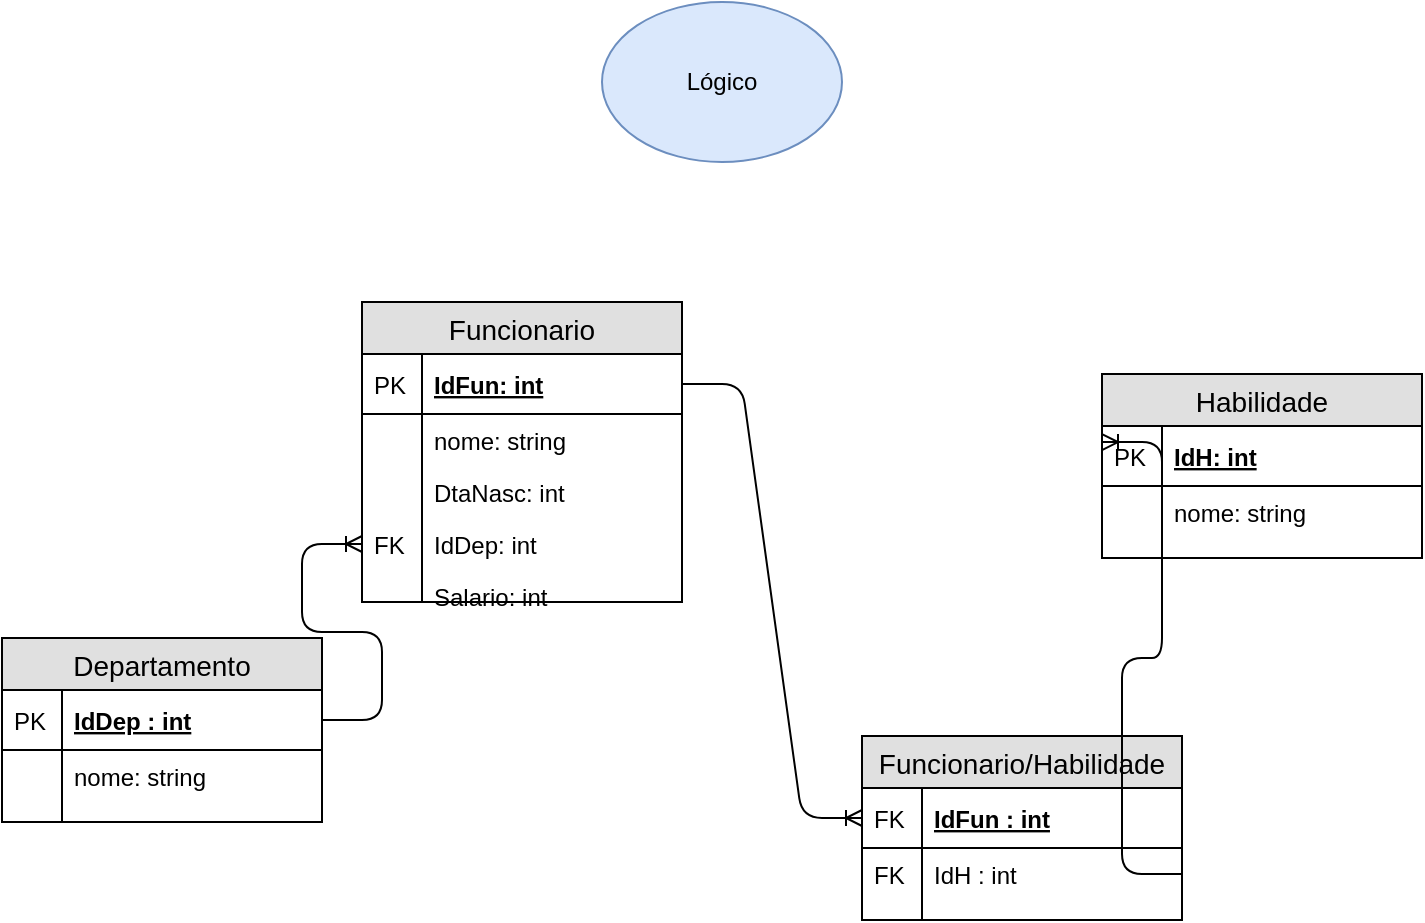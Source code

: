 <mxfile version="10.9.5" type="device"><diagram id="AY9sqkO5yrUwtGTozJK7" name="Page-1"><mxGraphModel dx="942" dy="644" grid="1" gridSize="10" guides="1" tooltips="1" connect="1" arrows="1" fold="1" page="1" pageScale="1" pageWidth="827" pageHeight="1169" math="0" shadow="0"><root><mxCell id="0"/><mxCell id="1" parent="0"/><mxCell id="QoKylN3jXSj53d26QThm-1" value="Lógico" style="ellipse;whiteSpace=wrap;html=1;fillColor=#dae8fc;strokeColor=#6c8ebf;" vertex="1" parent="1"><mxGeometry x="340" y="40" width="120" height="80" as="geometry"/></mxCell><mxCell id="QoKylN3jXSj53d26QThm-2" value="Funcionario" style="swimlane;fontStyle=0;childLayout=stackLayout;horizontal=1;startSize=26;fillColor=#e0e0e0;horizontalStack=0;resizeParent=1;resizeParentMax=0;resizeLast=0;collapsible=1;marginBottom=0;swimlaneFillColor=#ffffff;align=center;fontSize=14;" vertex="1" parent="1"><mxGeometry x="220" y="190" width="160" height="150" as="geometry"/></mxCell><mxCell id="QoKylN3jXSj53d26QThm-3" value="IdFun: int" style="shape=partialRectangle;top=0;left=0;right=0;bottom=1;align=left;verticalAlign=middle;fillColor=none;spacingLeft=34;spacingRight=4;overflow=hidden;rotatable=0;points=[[0,0.5],[1,0.5]];portConstraint=eastwest;dropTarget=0;fontStyle=5;fontSize=12;" vertex="1" parent="QoKylN3jXSj53d26QThm-2"><mxGeometry y="26" width="160" height="30" as="geometry"/></mxCell><mxCell id="QoKylN3jXSj53d26QThm-4" value="PK" style="shape=partialRectangle;top=0;left=0;bottom=0;fillColor=none;align=left;verticalAlign=middle;spacingLeft=4;spacingRight=4;overflow=hidden;rotatable=0;points=[];portConstraint=eastwest;part=1;fontSize=12;" vertex="1" connectable="0" parent="QoKylN3jXSj53d26QThm-3"><mxGeometry width="30" height="30" as="geometry"/></mxCell><mxCell id="QoKylN3jXSj53d26QThm-5" value="nome: string" style="shape=partialRectangle;top=0;left=0;right=0;bottom=0;align=left;verticalAlign=top;fillColor=none;spacingLeft=34;spacingRight=4;overflow=hidden;rotatable=0;points=[[0,0.5],[1,0.5]];portConstraint=eastwest;dropTarget=0;fontSize=12;" vertex="1" parent="QoKylN3jXSj53d26QThm-2"><mxGeometry y="56" width="160" height="26" as="geometry"/></mxCell><mxCell id="QoKylN3jXSj53d26QThm-6" value="" style="shape=partialRectangle;top=0;left=0;bottom=0;fillColor=none;align=left;verticalAlign=top;spacingLeft=4;spacingRight=4;overflow=hidden;rotatable=0;points=[];portConstraint=eastwest;part=1;fontSize=12;" vertex="1" connectable="0" parent="QoKylN3jXSj53d26QThm-5"><mxGeometry width="30" height="26" as="geometry"/></mxCell><mxCell id="QoKylN3jXSj53d26QThm-7" value="DtaNasc: int" style="shape=partialRectangle;top=0;left=0;right=0;bottom=0;align=left;verticalAlign=top;fillColor=none;spacingLeft=34;spacingRight=4;overflow=hidden;rotatable=0;points=[[0,0.5],[1,0.5]];portConstraint=eastwest;dropTarget=0;fontSize=12;" vertex="1" parent="QoKylN3jXSj53d26QThm-2"><mxGeometry y="82" width="160" height="26" as="geometry"/></mxCell><mxCell id="QoKylN3jXSj53d26QThm-8" value="" style="shape=partialRectangle;top=0;left=0;bottom=0;fillColor=none;align=left;verticalAlign=top;spacingLeft=4;spacingRight=4;overflow=hidden;rotatable=0;points=[];portConstraint=eastwest;part=1;fontSize=12;" vertex="1" connectable="0" parent="QoKylN3jXSj53d26QThm-7"><mxGeometry width="30" height="26" as="geometry"/></mxCell><mxCell id="QoKylN3jXSj53d26QThm-9" value="IdDep: int" style="shape=partialRectangle;top=0;left=0;right=0;bottom=0;align=left;verticalAlign=top;fillColor=none;spacingLeft=34;spacingRight=4;overflow=hidden;rotatable=0;points=[[0,0.5],[1,0.5]];portConstraint=eastwest;dropTarget=0;fontSize=12;" vertex="1" parent="QoKylN3jXSj53d26QThm-2"><mxGeometry y="108" width="160" height="26" as="geometry"/></mxCell><mxCell id="QoKylN3jXSj53d26QThm-10" value="FK" style="shape=partialRectangle;top=0;left=0;bottom=0;fillColor=none;align=left;verticalAlign=top;spacingLeft=4;spacingRight=4;overflow=hidden;rotatable=0;points=[];portConstraint=eastwest;part=1;fontSize=12;" vertex="1" connectable="0" parent="QoKylN3jXSj53d26QThm-9"><mxGeometry width="30" height="26" as="geometry"/></mxCell><mxCell id="QoKylN3jXSj53d26QThm-11" value="Salario: int" style="shape=partialRectangle;top=0;left=0;right=0;bottom=0;align=left;verticalAlign=top;fillColor=none;spacingLeft=34;spacingRight=4;overflow=hidden;rotatable=0;points=[[0,0.5],[1,0.5]];portConstraint=eastwest;dropTarget=0;fontSize=12;" vertex="1" parent="QoKylN3jXSj53d26QThm-2"><mxGeometry y="134" width="160" height="16" as="geometry"/></mxCell><mxCell id="QoKylN3jXSj53d26QThm-12" value="" style="shape=partialRectangle;top=0;left=0;bottom=0;fillColor=none;align=left;verticalAlign=top;spacingLeft=4;spacingRight=4;overflow=hidden;rotatable=0;points=[];portConstraint=eastwest;part=1;fontSize=12;" vertex="1" connectable="0" parent="QoKylN3jXSj53d26QThm-11"><mxGeometry width="30" height="16" as="geometry"/></mxCell><mxCell id="QoKylN3jXSj53d26QThm-13" value="Departamento" style="swimlane;fontStyle=0;childLayout=stackLayout;horizontal=1;startSize=26;fillColor=#e0e0e0;horizontalStack=0;resizeParent=1;resizeParentMax=0;resizeLast=0;collapsible=1;marginBottom=0;swimlaneFillColor=#ffffff;align=center;fontSize=14;" vertex="1" parent="1"><mxGeometry x="40" y="358" width="160" height="92" as="geometry"/></mxCell><mxCell id="QoKylN3jXSj53d26QThm-14" value="IdDep : int" style="shape=partialRectangle;top=0;left=0;right=0;bottom=1;align=left;verticalAlign=middle;fillColor=none;spacingLeft=34;spacingRight=4;overflow=hidden;rotatable=0;points=[[0,0.5],[1,0.5]];portConstraint=eastwest;dropTarget=0;fontStyle=5;fontSize=12;" vertex="1" parent="QoKylN3jXSj53d26QThm-13"><mxGeometry y="26" width="160" height="30" as="geometry"/></mxCell><mxCell id="QoKylN3jXSj53d26QThm-15" value="PK" style="shape=partialRectangle;top=0;left=0;bottom=0;fillColor=none;align=left;verticalAlign=middle;spacingLeft=4;spacingRight=4;overflow=hidden;rotatable=0;points=[];portConstraint=eastwest;part=1;fontSize=12;" vertex="1" connectable="0" parent="QoKylN3jXSj53d26QThm-14"><mxGeometry width="30" height="30" as="geometry"/></mxCell><mxCell id="QoKylN3jXSj53d26QThm-16" value="nome: string" style="shape=partialRectangle;top=0;left=0;right=0;bottom=0;align=left;verticalAlign=top;fillColor=none;spacingLeft=34;spacingRight=4;overflow=hidden;rotatable=0;points=[[0,0.5],[1,0.5]];portConstraint=eastwest;dropTarget=0;fontSize=12;" vertex="1" parent="QoKylN3jXSj53d26QThm-13"><mxGeometry y="56" width="160" height="26" as="geometry"/></mxCell><mxCell id="QoKylN3jXSj53d26QThm-17" value="" style="shape=partialRectangle;top=0;left=0;bottom=0;fillColor=none;align=left;verticalAlign=top;spacingLeft=4;spacingRight=4;overflow=hidden;rotatable=0;points=[];portConstraint=eastwest;part=1;fontSize=12;" vertex="1" connectable="0" parent="QoKylN3jXSj53d26QThm-16"><mxGeometry width="30" height="26" as="geometry"/></mxCell><mxCell id="QoKylN3jXSj53d26QThm-22" value="" style="shape=partialRectangle;top=0;left=0;right=0;bottom=0;align=left;verticalAlign=top;fillColor=none;spacingLeft=34;spacingRight=4;overflow=hidden;rotatable=0;points=[[0,0.5],[1,0.5]];portConstraint=eastwest;dropTarget=0;fontSize=12;" vertex="1" parent="QoKylN3jXSj53d26QThm-13"><mxGeometry y="82" width="160" height="10" as="geometry"/></mxCell><mxCell id="QoKylN3jXSj53d26QThm-23" value="" style="shape=partialRectangle;top=0;left=0;bottom=0;fillColor=none;align=left;verticalAlign=top;spacingLeft=4;spacingRight=4;overflow=hidden;rotatable=0;points=[];portConstraint=eastwest;part=1;fontSize=12;" vertex="1" connectable="0" parent="QoKylN3jXSj53d26QThm-22"><mxGeometry width="30" height="10" as="geometry"/></mxCell><mxCell id="QoKylN3jXSj53d26QThm-24" value="Habilidade" style="swimlane;fontStyle=0;childLayout=stackLayout;horizontal=1;startSize=26;fillColor=#e0e0e0;horizontalStack=0;resizeParent=1;resizeParentMax=0;resizeLast=0;collapsible=1;marginBottom=0;swimlaneFillColor=#ffffff;align=center;fontSize=14;" vertex="1" parent="1"><mxGeometry x="590" y="226" width="160" height="92" as="geometry"/></mxCell><mxCell id="QoKylN3jXSj53d26QThm-25" value="IdH: int" style="shape=partialRectangle;top=0;left=0;right=0;bottom=1;align=left;verticalAlign=middle;fillColor=none;spacingLeft=34;spacingRight=4;overflow=hidden;rotatable=0;points=[[0,0.5],[1,0.5]];portConstraint=eastwest;dropTarget=0;fontStyle=5;fontSize=12;" vertex="1" parent="QoKylN3jXSj53d26QThm-24"><mxGeometry y="26" width="160" height="30" as="geometry"/></mxCell><mxCell id="QoKylN3jXSj53d26QThm-26" value="PK" style="shape=partialRectangle;top=0;left=0;bottom=0;fillColor=none;align=left;verticalAlign=middle;spacingLeft=4;spacingRight=4;overflow=hidden;rotatable=0;points=[];portConstraint=eastwest;part=1;fontSize=12;" vertex="1" connectable="0" parent="QoKylN3jXSj53d26QThm-25"><mxGeometry width="30" height="30" as="geometry"/></mxCell><mxCell id="QoKylN3jXSj53d26QThm-27" value="nome: string" style="shape=partialRectangle;top=0;left=0;right=0;bottom=0;align=left;verticalAlign=top;fillColor=none;spacingLeft=34;spacingRight=4;overflow=hidden;rotatable=0;points=[[0,0.5],[1,0.5]];portConstraint=eastwest;dropTarget=0;fontSize=12;" vertex="1" parent="QoKylN3jXSj53d26QThm-24"><mxGeometry y="56" width="160" height="26" as="geometry"/></mxCell><mxCell id="QoKylN3jXSj53d26QThm-28" value="" style="shape=partialRectangle;top=0;left=0;bottom=0;fillColor=none;align=left;verticalAlign=top;spacingLeft=4;spacingRight=4;overflow=hidden;rotatable=0;points=[];portConstraint=eastwest;part=1;fontSize=12;" vertex="1" connectable="0" parent="QoKylN3jXSj53d26QThm-27"><mxGeometry width="30" height="26" as="geometry"/></mxCell><mxCell id="QoKylN3jXSj53d26QThm-31" value="" style="shape=partialRectangle;top=0;left=0;right=0;bottom=0;align=left;verticalAlign=top;fillColor=none;spacingLeft=34;spacingRight=4;overflow=hidden;rotatable=0;points=[[0,0.5],[1,0.5]];portConstraint=eastwest;dropTarget=0;fontSize=12;" vertex="1" parent="QoKylN3jXSj53d26QThm-24"><mxGeometry y="82" width="160" height="10" as="geometry"/></mxCell><mxCell id="QoKylN3jXSj53d26QThm-32" value="" style="shape=partialRectangle;top=0;left=0;bottom=0;fillColor=none;align=left;verticalAlign=top;spacingLeft=4;spacingRight=4;overflow=hidden;rotatable=0;points=[];portConstraint=eastwest;part=1;fontSize=12;" vertex="1" connectable="0" parent="QoKylN3jXSj53d26QThm-31"><mxGeometry width="30" height="10" as="geometry"/></mxCell><mxCell id="QoKylN3jXSj53d26QThm-40" value="Funcionario/Habilidade" style="swimlane;fontStyle=0;childLayout=stackLayout;horizontal=1;startSize=26;fillColor=#e0e0e0;horizontalStack=0;resizeParent=1;resizeParentMax=0;resizeLast=0;collapsible=1;marginBottom=0;swimlaneFillColor=#ffffff;align=center;fontSize=14;" vertex="1" parent="1"><mxGeometry x="470" y="407" width="160" height="92" as="geometry"/></mxCell><mxCell id="QoKylN3jXSj53d26QThm-41" value="IdFun : int" style="shape=partialRectangle;top=0;left=0;right=0;bottom=1;align=left;verticalAlign=middle;fillColor=none;spacingLeft=34;spacingRight=4;overflow=hidden;rotatable=0;points=[[0,0.5],[1,0.5]];portConstraint=eastwest;dropTarget=0;fontStyle=5;fontSize=12;" vertex="1" parent="QoKylN3jXSj53d26QThm-40"><mxGeometry y="26" width="160" height="30" as="geometry"/></mxCell><mxCell id="QoKylN3jXSj53d26QThm-42" value="FK" style="shape=partialRectangle;top=0;left=0;bottom=0;fillColor=none;align=left;verticalAlign=middle;spacingLeft=4;spacingRight=4;overflow=hidden;rotatable=0;points=[];portConstraint=eastwest;part=1;fontSize=12;" vertex="1" connectable="0" parent="QoKylN3jXSj53d26QThm-41"><mxGeometry width="30" height="30" as="geometry"/></mxCell><mxCell id="QoKylN3jXSj53d26QThm-43" value="IdH : int" style="shape=partialRectangle;top=0;left=0;right=0;bottom=0;align=left;verticalAlign=top;fillColor=none;spacingLeft=34;spacingRight=4;overflow=hidden;rotatable=0;points=[[0,0.5],[1,0.5]];portConstraint=eastwest;dropTarget=0;fontSize=12;" vertex="1" parent="QoKylN3jXSj53d26QThm-40"><mxGeometry y="56" width="160" height="26" as="geometry"/></mxCell><mxCell id="QoKylN3jXSj53d26QThm-44" value="FK" style="shape=partialRectangle;top=0;left=0;bottom=0;fillColor=none;align=left;verticalAlign=top;spacingLeft=4;spacingRight=4;overflow=hidden;rotatable=0;points=[];portConstraint=eastwest;part=1;fontSize=12;" vertex="1" connectable="0" parent="QoKylN3jXSj53d26QThm-43"><mxGeometry width="30" height="26" as="geometry"/></mxCell><mxCell id="QoKylN3jXSj53d26QThm-45" value="" style="shape=partialRectangle;top=0;left=0;right=0;bottom=0;align=left;verticalAlign=top;fillColor=none;spacingLeft=34;spacingRight=4;overflow=hidden;rotatable=0;points=[[0,0.5],[1,0.5]];portConstraint=eastwest;dropTarget=0;fontSize=12;" vertex="1" parent="QoKylN3jXSj53d26QThm-40"><mxGeometry y="82" width="160" height="10" as="geometry"/></mxCell><mxCell id="QoKylN3jXSj53d26QThm-46" value="" style="shape=partialRectangle;top=0;left=0;bottom=0;fillColor=none;align=left;verticalAlign=top;spacingLeft=4;spacingRight=4;overflow=hidden;rotatable=0;points=[];portConstraint=eastwest;part=1;fontSize=12;" vertex="1" connectable="0" parent="QoKylN3jXSj53d26QThm-45"><mxGeometry width="30" height="10" as="geometry"/></mxCell><mxCell id="QoKylN3jXSj53d26QThm-47" value="" style="edgeStyle=entityRelationEdgeStyle;fontSize=12;html=1;endArrow=ERoneToMany;entryX=0;entryY=0.5;entryDx=0;entryDy=0;exitX=1;exitY=0.5;exitDx=0;exitDy=0;" edge="1" parent="1" source="QoKylN3jXSj53d26QThm-14" target="QoKylN3jXSj53d26QThm-9"><mxGeometry width="100" height="100" relative="1" as="geometry"><mxPoint x="90" y="350" as="sourcePoint"/><mxPoint x="190" y="250" as="targetPoint"/></mxGeometry></mxCell><mxCell id="QoKylN3jXSj53d26QThm-49" value="" style="edgeStyle=entityRelationEdgeStyle;fontSize=12;html=1;endArrow=ERoneToMany;exitX=1;exitY=0.5;exitDx=0;exitDy=0;entryX=0;entryY=0.5;entryDx=0;entryDy=0;" edge="1" parent="1" source="QoKylN3jXSj53d26QThm-3" target="QoKylN3jXSj53d26QThm-41"><mxGeometry width="100" height="100" relative="1" as="geometry"><mxPoint x="390" y="320" as="sourcePoint"/><mxPoint x="490" y="220" as="targetPoint"/></mxGeometry></mxCell><mxCell id="QoKylN3jXSj53d26QThm-53" value="" style="edgeStyle=entityRelationEdgeStyle;fontSize=12;html=1;endArrow=ERoneToMany;entryX=0;entryY=0.267;entryDx=0;entryDy=0;entryPerimeter=0;exitX=1;exitY=0.5;exitDx=0;exitDy=0;" edge="1" parent="1" source="QoKylN3jXSj53d26QThm-43" target="QoKylN3jXSj53d26QThm-25"><mxGeometry width="100" height="100" relative="1" as="geometry"><mxPoint x="480" y="360" as="sourcePoint"/><mxPoint x="580" y="260" as="targetPoint"/></mxGeometry></mxCell></root></mxGraphModel></diagram><diagram id="T8V9Md8eGCI8-JpxKFG3" name="Page-2"><mxGraphModel dx="942" dy="1813" grid="1" gridSize="10" guides="1" tooltips="1" connect="1" arrows="1" fold="1" page="1" pageScale="1" pageWidth="827" pageHeight="1169" math="0" shadow="0"><root><mxCell id="fG_8YLdmwg3O1hXR8yL9-0"/><mxCell id="fG_8YLdmwg3O1hXR8yL9-1" parent="fG_8YLdmwg3O1hXR8yL9-0"/><mxCell id="fG_8YLdmwg3O1hXR8yL9-2" value="Conceitual" style="ellipse;whiteSpace=wrap;html=1;fillColor=#dae8fc;strokeColor=#6c8ebf;" vertex="1" parent="fG_8YLdmwg3O1hXR8yL9-1"><mxGeometry x="330" y="-1130" width="120" height="80" as="geometry"/></mxCell><mxCell id="fG_8YLdmwg3O1hXR8yL9-3" value="Funcionário" style="rounded=0;whiteSpace=wrap;html=1;" vertex="1" parent="fG_8YLdmwg3O1hXR8yL9-1"><mxGeometry x="353" y="-955" width="120" height="60" as="geometry"/></mxCell><mxCell id="Ahcc9ffJZkJoDvz7DtEs-1" value="Departamento" style="rounded=0;whiteSpace=wrap;html=1;" vertex="1" parent="fG_8YLdmwg3O1hXR8yL9-1"><mxGeometry x="20" y="-955" width="120" height="60" as="geometry"/></mxCell><mxCell id="Ahcc9ffJZkJoDvz7DtEs-2" value="" style="endArrow=none;html=1;exitX=1;exitY=0.5;exitDx=0;exitDy=0;entryX=0;entryY=0.5;entryDx=0;entryDy=0;" edge="1" parent="fG_8YLdmwg3O1hXR8yL9-1" source="Ahcc9ffJZkJoDvz7DtEs-3" target="fG_8YLdmwg3O1hXR8yL9-3"><mxGeometry width="50" height="50" relative="1" as="geometry"><mxPoint x="200" y="-180" as="sourcePoint"/><mxPoint x="250" y="-230" as="targetPoint"/></mxGeometry></mxCell><mxCell id="Ahcc9ffJZkJoDvz7DtEs-3" value="" style="rhombus;whiteSpace=wrap;html=1;" vertex="1" parent="fG_8YLdmwg3O1hXR8yL9-1"><mxGeometry x="210" y="-950" width="60" height="50" as="geometry"/></mxCell><mxCell id="Ahcc9ffJZkJoDvz7DtEs-5" value="" style="endArrow=none;html=1;exitX=1;exitY=0.5;exitDx=0;exitDy=0;entryX=0;entryY=0.5;entryDx=0;entryDy=0;" edge="1" parent="fG_8YLdmwg3O1hXR8yL9-1" source="Ahcc9ffJZkJoDvz7DtEs-1" target="Ahcc9ffJZkJoDvz7DtEs-3"><mxGeometry width="50" height="50" relative="1" as="geometry"><mxPoint x="230" y="-500" as="sourcePoint"/><mxPoint x="370" y="-460" as="targetPoint"/></mxGeometry></mxCell><mxCell id="Ahcc9ffJZkJoDvz7DtEs-6" value="" style="endArrow=none;html=1;entryX=0.7;entryY=0.1;entryDx=0;entryDy=0;entryPerimeter=0;" edge="1" parent="fG_8YLdmwg3O1hXR8yL9-1" source="Ahcc9ffJZkJoDvz7DtEs-8" target="54WVXPnIYfOd0o1B4uLy-6"><mxGeometry width="50" height="50" relative="1" as="geometry"><mxPoint x="413" y="-790" as="sourcePoint"/><mxPoint x="363" y="-915" as="targetPoint"/></mxGeometry></mxCell><mxCell id="Ahcc9ffJZkJoDvz7DtEs-8" value="" style="rhombus;whiteSpace=wrap;html=1;" vertex="1" parent="fG_8YLdmwg3O1hXR8yL9-1"><mxGeometry x="390" y="-840" width="60" height="50" as="geometry"/></mxCell><mxCell id="Ahcc9ffJZkJoDvz7DtEs-9" value="" style="endArrow=none;html=1;entryX=0.5;entryY=1;entryDx=0;entryDy=0;exitX=0.5;exitY=0;exitDx=0;exitDy=0;" edge="1" parent="fG_8YLdmwg3O1hXR8yL9-1" source="Ahcc9ffJZkJoDvz7DtEs-10" target="Ahcc9ffJZkJoDvz7DtEs-8"><mxGeometry width="50" height="50" relative="1" as="geometry"><mxPoint x="413" y="-790" as="sourcePoint"/><mxPoint x="413" y="-895" as="targetPoint"/></mxGeometry></mxCell><mxCell id="Ahcc9ffJZkJoDvz7DtEs-10" value="Salario" style="rounded=0;whiteSpace=wrap;html=1;" vertex="1" parent="fG_8YLdmwg3O1hXR8yL9-1"><mxGeometry x="360" y="-742" width="120" height="60" as="geometry"/></mxCell><mxCell id="54WVXPnIYfOd0o1B4uLy-0" value="" style="endArrow=none;html=1;entryX=1;entryY=0.5;entryDx=0;entryDy=0;" edge="1" parent="fG_8YLdmwg3O1hXR8yL9-1" source="54WVXPnIYfOd0o1B4uLy-1" target="fG_8YLdmwg3O1hXR8yL9-3"><mxGeometry width="50" height="50" relative="1" as="geometry"><mxPoint x="630" y="-925" as="sourcePoint"/><mxPoint x="363" y="-915" as="targetPoint"/></mxGeometry></mxCell><mxCell id="54WVXPnIYfOd0o1B4uLy-1" value="" style="rhombus;whiteSpace=wrap;html=1;" vertex="1" parent="fG_8YLdmwg3O1hXR8yL9-1"><mxGeometry x="520" y="-950" width="60" height="50" as="geometry"/></mxCell><mxCell id="54WVXPnIYfOd0o1B4uLy-2" value="" style="endArrow=none;html=1;entryX=1;entryY=0.5;entryDx=0;entryDy=0;" edge="1" parent="fG_8YLdmwg3O1hXR8yL9-1" target="54WVXPnIYfOd0o1B4uLy-1"><mxGeometry width="50" height="50" relative="1" as="geometry"><mxPoint x="630" y="-925" as="sourcePoint"/><mxPoint x="473" y="-925" as="targetPoint"/></mxGeometry></mxCell><mxCell id="54WVXPnIYfOd0o1B4uLy-3" value="Habilidade" style="rounded=0;whiteSpace=wrap;html=1;" vertex="1" parent="fG_8YLdmwg3O1hXR8yL9-1"><mxGeometry x="630" y="-950" width="120" height="60" as="geometry"/></mxCell><mxCell id="54WVXPnIYfOd0o1B4uLy-4" value="1" style="text;html=1;resizable=0;points=[];autosize=1;align=left;verticalAlign=top;spacingTop=-4;" vertex="1" parent="fG_8YLdmwg3O1hXR8yL9-1"><mxGeometry x="140" y="-945" width="20" height="20" as="geometry"/></mxCell><mxCell id="54WVXPnIYfOd0o1B4uLy-5" value="n" style="text;html=1;resizable=0;points=[];autosize=1;align=left;verticalAlign=top;spacingTop=-4;" vertex="1" parent="fG_8YLdmwg3O1hXR8yL9-1"><mxGeometry x="323" y="-940" width="20" height="20" as="geometry"/></mxCell><mxCell id="54WVXPnIYfOd0o1B4uLy-6" value="1" style="text;html=1;resizable=0;points=[];autosize=1;align=left;verticalAlign=top;spacingTop=-4;" vertex="1" parent="fG_8YLdmwg3O1hXR8yL9-1"><mxGeometry x="403" y="-898" width="20" height="20" as="geometry"/></mxCell><mxCell id="54WVXPnIYfOd0o1B4uLy-7" value="1" style="text;html=1;resizable=0;points=[];autosize=1;align=left;verticalAlign=top;spacingTop=-4;" vertex="1" parent="fG_8YLdmwg3O1hXR8yL9-1"><mxGeometry x="400" y="-762" width="20" height="20" as="geometry"/></mxCell><mxCell id="54WVXPnIYfOd0o1B4uLy-8" value="1" style="text;html=1;resizable=0;points=[];autosize=1;align=left;verticalAlign=top;spacingTop=-4;" vertex="1" parent="fG_8YLdmwg3O1hXR8yL9-1"><mxGeometry x="477" y="-940" width="20" height="20" as="geometry"/></mxCell><mxCell id="54WVXPnIYfOd0o1B4uLy-10" value="n" style="text;html=1;resizable=0;points=[];autosize=1;align=left;verticalAlign=top;spacingTop=-4;" vertex="1" parent="fG_8YLdmwg3O1hXR8yL9-1"><mxGeometry x="610" y="-940" width="20" height="20" as="geometry"/></mxCell></root></mxGraphModel></diagram></mxfile>